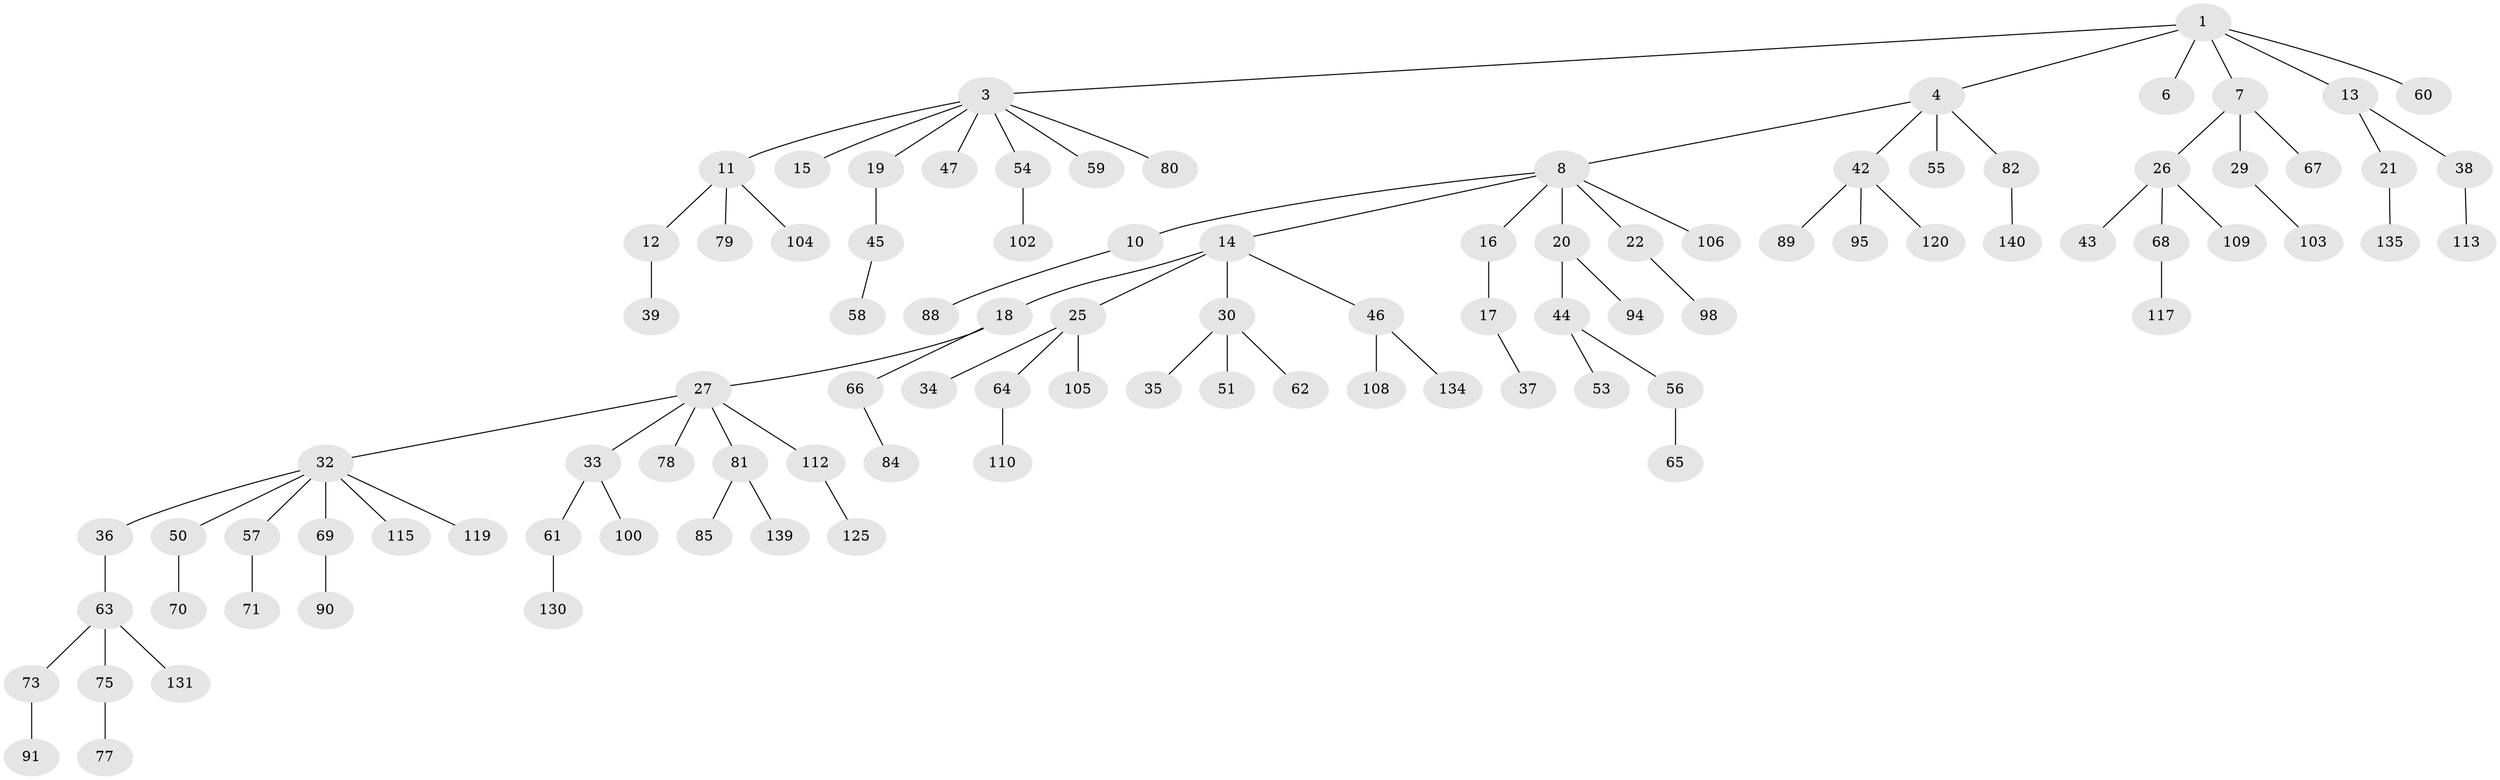 // Generated by graph-tools (version 1.1) at 2025/24/03/03/25 07:24:05]
// undirected, 98 vertices, 97 edges
graph export_dot {
graph [start="1"]
  node [color=gray90,style=filled];
  1 [super="+2"];
  3 [super="+5"];
  4 [super="+52"];
  6;
  7 [super="+23"];
  8 [super="+9"];
  10 [super="+76"];
  11;
  12 [super="+28"];
  13 [super="+118"];
  14 [super="+132"];
  15 [super="+41"];
  16;
  17 [super="+74"];
  18 [super="+24"];
  19;
  20;
  21 [super="+128"];
  22 [super="+72"];
  25 [super="+31"];
  26 [super="+137"];
  27 [super="+111"];
  29;
  30 [super="+92"];
  32 [super="+40"];
  33 [super="+49"];
  34;
  35;
  36;
  37;
  38 [super="+138"];
  39;
  42 [super="+99"];
  43 [super="+101"];
  44 [super="+48"];
  45;
  46 [super="+136"];
  47;
  50;
  51;
  53;
  54 [super="+114"];
  55 [super="+97"];
  56 [super="+86"];
  57 [super="+93"];
  58;
  59;
  60;
  61 [super="+133"];
  62;
  63 [super="+129"];
  64 [super="+96"];
  65;
  66;
  67 [super="+121"];
  68;
  69;
  70;
  71;
  73;
  75;
  77 [super="+87"];
  78;
  79;
  80;
  81 [super="+83"];
  82 [super="+124"];
  84 [super="+122"];
  85;
  88;
  89;
  90;
  91;
  94;
  95 [super="+126"];
  98;
  100;
  102;
  103 [super="+127"];
  104 [super="+107"];
  105;
  106;
  108;
  109;
  110;
  112 [super="+116"];
  113 [super="+123"];
  115;
  117;
  119;
  120;
  125;
  130;
  131;
  134;
  135;
  139;
  140;
  1 -- 4;
  1 -- 6;
  1 -- 3;
  1 -- 7;
  1 -- 60;
  1 -- 13;
  3 -- 11;
  3 -- 19;
  3 -- 47;
  3 -- 80;
  3 -- 59;
  3 -- 54;
  3 -- 15;
  4 -- 8;
  4 -- 42;
  4 -- 82;
  4 -- 55;
  7 -- 26;
  7 -- 67;
  7 -- 29;
  8 -- 10;
  8 -- 14;
  8 -- 20;
  8 -- 106;
  8 -- 16;
  8 -- 22;
  10 -- 88;
  11 -- 12;
  11 -- 79;
  11 -- 104;
  12 -- 39;
  13 -- 21;
  13 -- 38;
  14 -- 18;
  14 -- 25;
  14 -- 30;
  14 -- 46;
  16 -- 17;
  17 -- 37;
  18 -- 27;
  18 -- 66;
  19 -- 45;
  20 -- 44;
  20 -- 94;
  21 -- 135;
  22 -- 98;
  25 -- 34;
  25 -- 64;
  25 -- 105;
  26 -- 43;
  26 -- 68;
  26 -- 109;
  27 -- 32;
  27 -- 33;
  27 -- 78;
  27 -- 81;
  27 -- 112;
  29 -- 103;
  30 -- 35;
  30 -- 51;
  30 -- 62;
  32 -- 36;
  32 -- 57;
  32 -- 119;
  32 -- 50;
  32 -- 115;
  32 -- 69;
  33 -- 100;
  33 -- 61;
  36 -- 63;
  38 -- 113;
  42 -- 89;
  42 -- 95;
  42 -- 120;
  44 -- 56;
  44 -- 53;
  45 -- 58;
  46 -- 108;
  46 -- 134;
  50 -- 70;
  54 -- 102;
  56 -- 65;
  57 -- 71;
  61 -- 130;
  63 -- 73;
  63 -- 75;
  63 -- 131;
  64 -- 110;
  66 -- 84;
  68 -- 117;
  69 -- 90;
  73 -- 91;
  75 -- 77;
  81 -- 139;
  81 -- 85;
  82 -- 140;
  112 -- 125;
}
